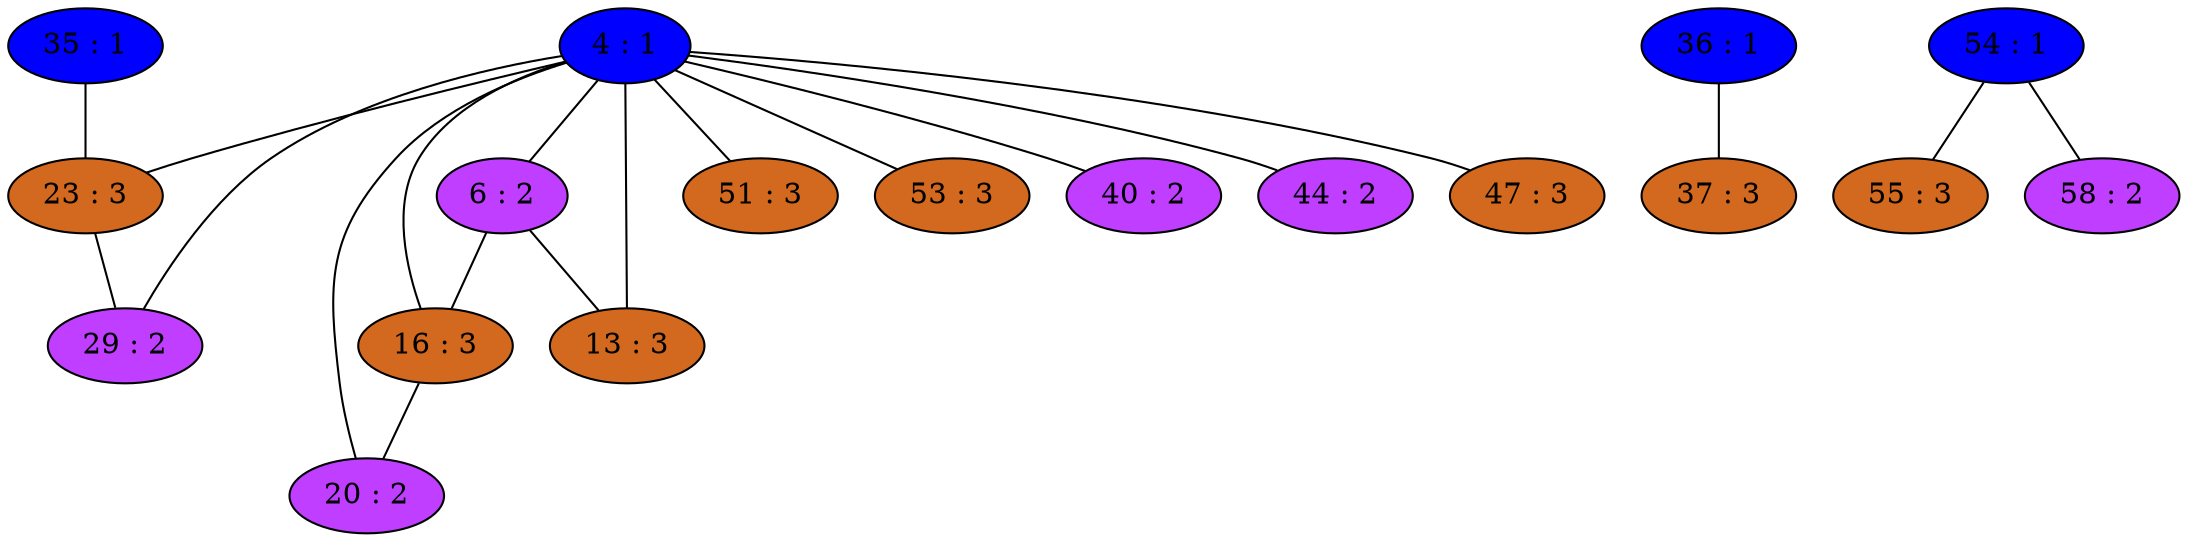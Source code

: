 strict graph {
35[label="35 : 1" style=filled fillcolor="blue1"];
35 -- 23
4[label="4 : 1" style=filled fillcolor="blue1"];
4 -- 16
4 -- 51
4 -- 20
4 -- 53
4 -- 6
4 -- 23
4 -- 40
4 -- 44
4 -- 29
4 -- 13
4 -- 47
36[label="36 : 1" style=filled fillcolor="blue1"];
36 -- 37
37[label="37 : 3" style=filled fillcolor="chocolate"];
37 -- 36
6[label="6 : 2" style=filled fillcolor="darkorchid1"];
6 -- 16
6 -- 4
6 -- 13
40[label="40 : 2" style=filled fillcolor="darkorchid1"];
40 -- 4
44[label="44 : 2" style=filled fillcolor="darkorchid1"];
44 -- 4
13[label="13 : 3" style=filled fillcolor="chocolate"];
13 -- 4
13 -- 6
47[label="47 : 3" style=filled fillcolor="chocolate"];
47 -- 4
16[label="16 : 3" style=filled fillcolor="chocolate"];
16 -- 20
16 -- 4
16 -- 6
51[label="51 : 3" style=filled fillcolor="chocolate"];
51 -- 4
20[label="20 : 2" style=filled fillcolor="darkorchid1"];
20 -- 16
20 -- 4
53[label="53 : 3" style=filled fillcolor="chocolate"];
53 -- 4
54[label="54 : 1" style=filled fillcolor="blue1"];
54 -- 55
54 -- 58
55[label="55 : 3" style=filled fillcolor="chocolate"];
55 -- 54
23[label="23 : 3" style=filled fillcolor="chocolate"];
23 -- 35
23 -- 4
23 -- 29
58[label="58 : 2" style=filled fillcolor="darkorchid1"];
58 -- 54
29[label="29 : 2" style=filled fillcolor="darkorchid1"];
29 -- 4
29 -- 23
}